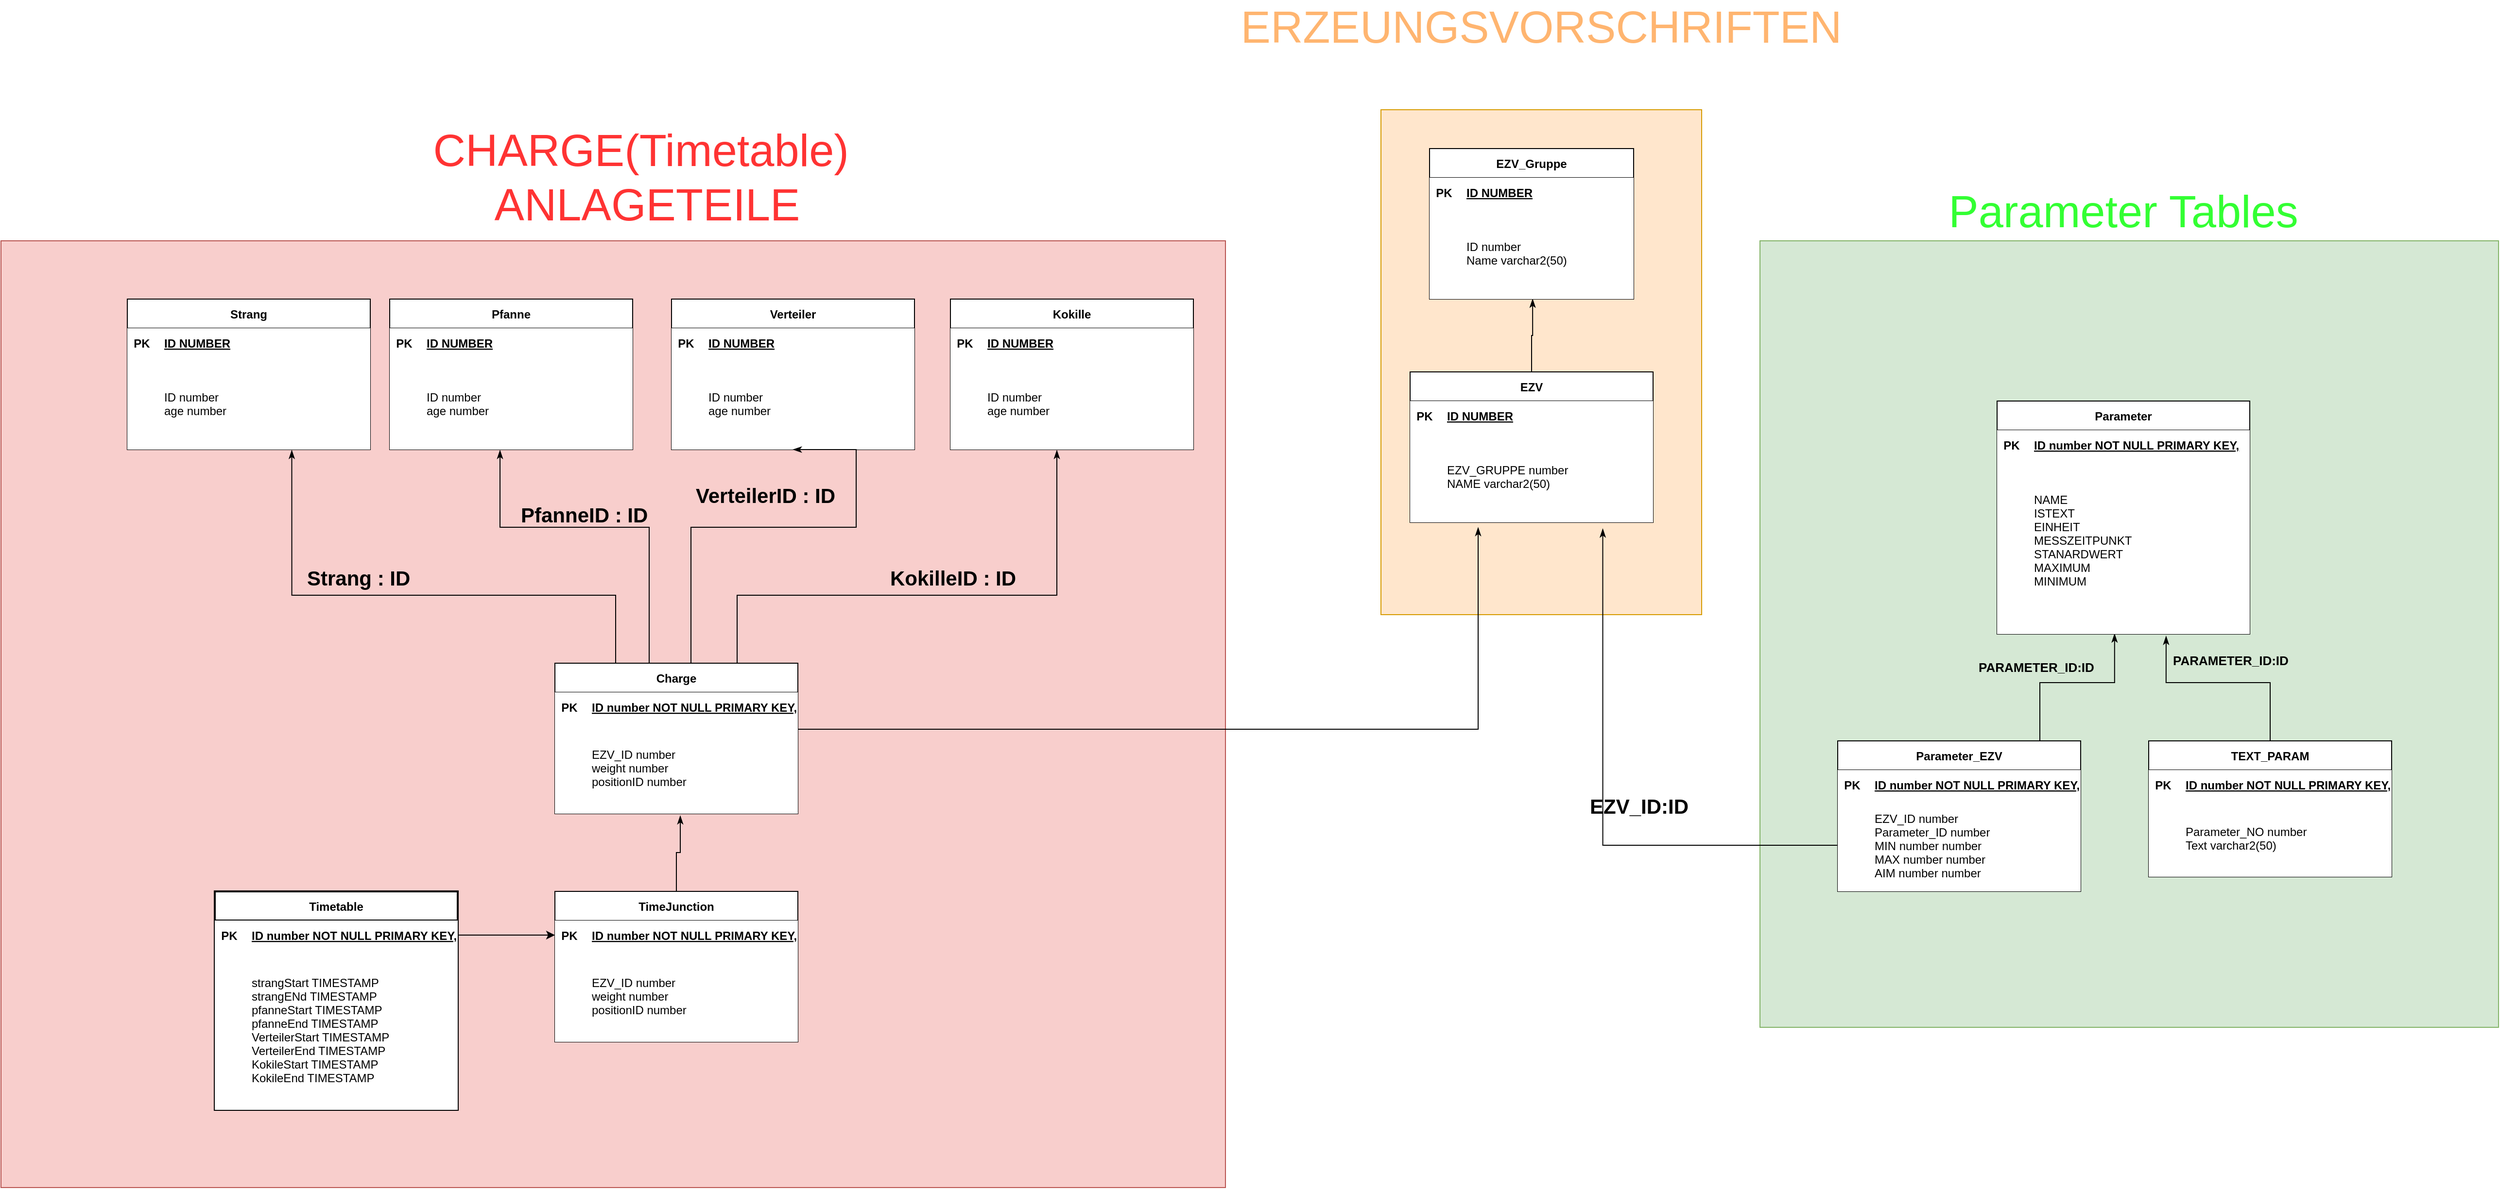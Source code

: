 <mxfile version="13.2.4" type="device"><diagram id="6zJ_AYQ3I7p9YDJe8uGd" name="Page-1"><mxGraphModel dx="4249" dy="2687" grid="1" gridSize="10" guides="1" tooltips="1" connect="1" arrows="1" fold="1" page="1" pageScale="1" pageWidth="827" pageHeight="1169" math="0" shadow="0"><root><mxCell id="0"/><mxCell id="1" parent="0"/><mxCell id="nymQCs6yoshasXCY6Ja--181" value="" style="rounded=0;whiteSpace=wrap;html=1;fillColor=#f8cecc;strokeColor=#b85450;" vertex="1" parent="1"><mxGeometry x="-1640" y="-85" width="1260" height="975" as="geometry"/></mxCell><mxCell id="nymQCs6yoshasXCY6Ja--180" value="" style="rounded=0;whiteSpace=wrap;html=1;fillColor=#ffe6cc;strokeColor=#d79b00;" vertex="1" parent="1"><mxGeometry x="-220" y="-220" width="330" height="520" as="geometry"/></mxCell><mxCell id="nymQCs6yoshasXCY6Ja--179" value="" style="rounded=0;whiteSpace=wrap;html=1;fillColor=#d5e8d4;strokeColor=#82b366;" vertex="1" parent="1"><mxGeometry x="170" y="-85" width="760" height="810" as="geometry"/></mxCell><mxCell id="nymQCs6yoshasXCY6Ja--138" style="edgeStyle=orthogonalEdgeStyle;rounded=0;orthogonalLoop=1;jettySize=auto;html=1;exitX=0.5;exitY=0;exitDx=0;exitDy=0;endArrow=classicThin;endFill=1;entryX=0.505;entryY=0.998;entryDx=0;entryDy=0;entryPerimeter=0;" edge="1" parent="1" source="nymQCs6yoshasXCY6Ja--86" target="nymQCs6yoshasXCY6Ja--127"><mxGeometry relative="1" as="geometry"><mxPoint x="-186" y="-130" as="targetPoint"/></mxGeometry></mxCell><mxCell id="nymQCs6yoshasXCY6Ja--118" style="edgeStyle=orthogonalEdgeStyle;rounded=0;orthogonalLoop=1;jettySize=auto;html=1;exitX=1;exitY=0.5;exitDx=0;exitDy=0;endArrow=classicThin;endFill=1;entryX=0.28;entryY=1.053;entryDx=0;entryDy=0;entryPerimeter=0;" edge="1" parent="1" source="nymQCs6yoshasXCY6Ja--55" target="nymQCs6yoshasXCY6Ja--90"><mxGeometry relative="1" as="geometry"><mxPoint x="-240" y="150" as="targetPoint"/><Array as="points"><mxPoint x="-120" y="418"/></Array></mxGeometry></mxCell><mxCell id="nymQCs6yoshasXCY6Ja--119" value="&lt;b&gt;&lt;font style=&quot;font-size: 21px&quot;&gt;PfanneID : ID&lt;/font&gt;&lt;/b&gt;" style="text;html=1;strokeColor=none;fillColor=none;spacing=5;spacingTop=-20;whiteSpace=wrap;overflow=hidden;rounded=0;" vertex="1" parent="1"><mxGeometry x="-1110" y="195" width="190" height="10" as="geometry"/></mxCell><mxCell id="nymQCs6yoshasXCY6Ja--120" value="&lt;b&gt;&lt;font style=&quot;font-size: 21px&quot;&gt;VerteilerID : ID&lt;/font&gt;&lt;/b&gt;" style="text;html=1;strokeColor=none;fillColor=none;spacing=5;spacingTop=-20;whiteSpace=wrap;overflow=hidden;rounded=0;" vertex="1" parent="1"><mxGeometry x="-930" y="175" width="190" height="30" as="geometry"/></mxCell><mxCell id="nymQCs6yoshasXCY6Ja--121" value="&lt;b&gt;&lt;font style=&quot;font-size: 21px&quot;&gt;KokilleID : ID&lt;/font&gt;&lt;/b&gt;" style="text;html=1;strokeColor=none;fillColor=none;spacing=5;spacingTop=-20;whiteSpace=wrap;overflow=hidden;rounded=0;" vertex="1" parent="1"><mxGeometry x="-730" y="260" width="190" height="20" as="geometry"/></mxCell><mxCell id="nymQCs6yoshasXCY6Ja--171" value="&lt;b&gt;&lt;font style=&quot;font-size: 21px&quot;&gt;EZV_ID:ID&lt;/font&gt;&lt;/b&gt;" style="text;html=1;strokeColor=none;fillColor=none;spacing=5;spacingTop=-20;whiteSpace=wrap;overflow=hidden;rounded=0;" vertex="1" parent="1"><mxGeometry x="-10" y="495" width="120" height="25" as="geometry"/></mxCell><mxCell id="nymQCs6yoshasXCY6Ja--172" value="&lt;b&gt;&lt;font style=&quot;font-size: 13px&quot;&gt;PARAMETER_ID:ID&lt;/font&gt;&lt;/b&gt;" style="text;html=1;strokeColor=none;fillColor=none;spacing=5;spacingTop=-20;whiteSpace=wrap;overflow=hidden;rounded=0;" vertex="1" parent="1"><mxGeometry x="390" y="356.5" width="190" height="20" as="geometry"/></mxCell><mxCell id="nymQCs6yoshasXCY6Ja--173" value="&lt;b&gt;&lt;font style=&quot;font-size: 13px&quot;&gt;PARAMETER_ID:ID&lt;/font&gt;&lt;/b&gt;" style="text;html=1;strokeColor=none;fillColor=none;spacing=5;spacingTop=-20;whiteSpace=wrap;overflow=hidden;rounded=0;" vertex="1" parent="1"><mxGeometry x="590" y="350" width="190" height="33" as="geometry"/></mxCell><mxCell id="nymQCs6yoshasXCY6Ja--175" style="edgeStyle=orthogonalEdgeStyle;rounded=0;orthogonalLoop=1;jettySize=auto;html=1;exitX=0.75;exitY=0;exitDx=0;exitDy=0;entryX=0.465;entryY=0.998;entryDx=0;entryDy=0;entryPerimeter=0;endArrow=classicThin;endFill=1;" edge="1" parent="1" source="nymQCs6yoshasXCY6Ja--139" target="nymQCs6yoshasXCY6Ja--151"><mxGeometry relative="1" as="geometry"><Array as="points"><mxPoint x="458" y="370"/><mxPoint x="535" y="370"/></Array></mxGeometry></mxCell><mxCell id="nymQCs6yoshasXCY6Ja--174" style="edgeStyle=orthogonalEdgeStyle;rounded=0;orthogonalLoop=1;jettySize=auto;html=1;exitX=0.5;exitY=0;exitDx=0;exitDy=0;entryX=0.669;entryY=1.011;entryDx=0;entryDy=0;entryPerimeter=0;endArrow=classicThin;endFill=1;" edge="1" parent="1" source="nymQCs6yoshasXCY6Ja--163" target="nymQCs6yoshasXCY6Ja--151"><mxGeometry relative="1" as="geometry"><Array as="points"><mxPoint x="695" y="370"/><mxPoint x="588" y="370"/></Array></mxGeometry></mxCell><mxCell id="nymQCs6yoshasXCY6Ja--163" value="TEXT_PARAM" style="shape=table;startSize=30;container=1;collapsible=1;childLayout=tableLayout;fixedRows=1;rowLines=0;fontStyle=1;align=center;resizeLast=1;" vertex="1" parent="1"><mxGeometry x="570" y="430" width="250" height="140" as="geometry"><mxRectangle x="120" y="110" width="130" height="30" as="alternateBounds"/></mxGeometry></mxCell><mxCell id="nymQCs6yoshasXCY6Ja--164" value="" style="shape=partialRectangle;collapsible=0;dropTarget=0;pointerEvents=0;fillColor=none;points=[[0,0.5],[1,0.5]];portConstraint=eastwest;top=0;left=0;right=0;bottom=1;" vertex="1" parent="nymQCs6yoshasXCY6Ja--163"><mxGeometry y="30" width="250" height="30" as="geometry"/></mxCell><mxCell id="nymQCs6yoshasXCY6Ja--165" value="PK" style="shape=partialRectangle;overflow=hidden;connectable=0;top=0;left=0;bottom=0;right=0;fontStyle=1;" vertex="1" parent="nymQCs6yoshasXCY6Ja--164"><mxGeometry width="30" height="30" as="geometry"/></mxCell><mxCell id="nymQCs6yoshasXCY6Ja--166" value="ID number NOT NULL PRIMARY KEY," style="shape=partialRectangle;overflow=hidden;connectable=0;top=0;left=0;bottom=0;right=0;align=left;spacingLeft=6;fontStyle=5;" vertex="1" parent="nymQCs6yoshasXCY6Ja--164"><mxGeometry x="30" width="220" height="30" as="geometry"/></mxCell><mxCell id="nymQCs6yoshasXCY6Ja--167" value="" style="shape=partialRectangle;collapsible=0;dropTarget=0;pointerEvents=0;fillColor=none;points=[[0,0.5],[1,0.5]];portConstraint=eastwest;top=0;left=0;right=0;bottom=0;" vertex="1" parent="nymQCs6yoshasXCY6Ja--163"><mxGeometry y="60" width="250" height="80" as="geometry"/></mxCell><mxCell id="nymQCs6yoshasXCY6Ja--168" value="" style="shape=partialRectangle;overflow=hidden;connectable=0;top=0;left=0;bottom=0;right=0;" vertex="1" parent="nymQCs6yoshasXCY6Ja--167"><mxGeometry width="30" height="80" as="geometry"/></mxCell><mxCell id="nymQCs6yoshasXCY6Ja--169" value="Parameter_NO number&#10;Text varchar2(50)" style="shape=partialRectangle;overflow=hidden;connectable=0;top=0;left=0;bottom=0;right=0;align=left;spacingLeft=6;" vertex="1" parent="nymQCs6yoshasXCY6Ja--167"><mxGeometry x="30" width="220" height="80" as="geometry"/></mxCell><mxCell id="nymQCs6yoshasXCY6Ja--139" value="Parameter_EZV" style="shape=table;startSize=30;container=1;collapsible=1;childLayout=tableLayout;fixedRows=1;rowLines=0;fontStyle=1;align=center;resizeLast=1;" vertex="1" parent="1"><mxGeometry x="250" y="430" width="250" height="155" as="geometry"><mxRectangle x="120" y="110" width="130" height="30" as="alternateBounds"/></mxGeometry></mxCell><mxCell id="nymQCs6yoshasXCY6Ja--140" value="" style="shape=partialRectangle;collapsible=0;dropTarget=0;pointerEvents=0;fillColor=none;points=[[0,0.5],[1,0.5]];portConstraint=eastwest;top=0;left=0;right=0;bottom=1;" vertex="1" parent="nymQCs6yoshasXCY6Ja--139"><mxGeometry y="30" width="250" height="30" as="geometry"/></mxCell><mxCell id="nymQCs6yoshasXCY6Ja--141" value="PK" style="shape=partialRectangle;overflow=hidden;connectable=0;top=0;left=0;bottom=0;right=0;fontStyle=1;" vertex="1" parent="nymQCs6yoshasXCY6Ja--140"><mxGeometry width="30" height="30" as="geometry"/></mxCell><mxCell id="nymQCs6yoshasXCY6Ja--142" value="ID number NOT NULL PRIMARY KEY," style="shape=partialRectangle;overflow=hidden;connectable=0;top=0;left=0;bottom=0;right=0;align=left;spacingLeft=6;fontStyle=5;" vertex="1" parent="nymQCs6yoshasXCY6Ja--140"><mxGeometry x="30" width="220" height="30" as="geometry"/></mxCell><mxCell id="nymQCs6yoshasXCY6Ja--143" value="" style="shape=partialRectangle;collapsible=0;dropTarget=0;pointerEvents=0;fillColor=none;points=[[0,0.5],[1,0.5]];portConstraint=eastwest;top=0;left=0;right=0;bottom=0;" vertex="1" parent="nymQCs6yoshasXCY6Ja--139"><mxGeometry y="60" width="250" height="95" as="geometry"/></mxCell><mxCell id="nymQCs6yoshasXCY6Ja--144" value="" style="shape=partialRectangle;overflow=hidden;connectable=0;top=0;left=0;bottom=0;right=0;" vertex="1" parent="nymQCs6yoshasXCY6Ja--143"><mxGeometry width="30" height="95" as="geometry"/></mxCell><mxCell id="nymQCs6yoshasXCY6Ja--145" value="EZV_ID number&#10;Parameter_ID number&#10;MIN number number&#10;MAX number number&#10;AIM number number" style="shape=partialRectangle;overflow=hidden;connectable=0;top=0;left=0;bottom=0;right=0;align=left;spacingLeft=6;" vertex="1" parent="nymQCs6yoshasXCY6Ja--143"><mxGeometry x="30" width="220" height="95" as="geometry"/></mxCell><mxCell id="nymQCs6yoshasXCY6Ja--177" style="edgeStyle=orthogonalEdgeStyle;rounded=0;orthogonalLoop=1;jettySize=auto;html=1;exitX=0;exitY=0.5;exitDx=0;exitDy=0;entryX=0.793;entryY=1.068;entryDx=0;entryDy=0;entryPerimeter=0;endArrow=classicThin;endFill=1;" edge="1" parent="1" source="nymQCs6yoshasXCY6Ja--143" target="nymQCs6yoshasXCY6Ja--90"><mxGeometry relative="1" as="geometry"><Array as="points"><mxPoint x="8" y="538"/></Array></mxGeometry></mxCell><mxCell id="nymQCs6yoshasXCY6Ja--147" value="Parameter" style="shape=table;startSize=30;container=1;collapsible=1;childLayout=tableLayout;fixedRows=1;rowLines=0;fontStyle=1;align=center;resizeLast=1;" vertex="1" parent="1"><mxGeometry x="414" y="80" width="260" height="240" as="geometry"/></mxCell><mxCell id="nymQCs6yoshasXCY6Ja--148" value="" style="shape=partialRectangle;collapsible=0;dropTarget=0;pointerEvents=0;fillColor=none;points=[[0,0.5],[1,0.5]];portConstraint=eastwest;top=0;left=0;right=0;bottom=1;" vertex="1" parent="nymQCs6yoshasXCY6Ja--147"><mxGeometry y="30" width="260" height="30" as="geometry"/></mxCell><mxCell id="nymQCs6yoshasXCY6Ja--149" value="PK" style="shape=partialRectangle;overflow=hidden;connectable=0;top=0;left=0;bottom=0;right=0;fontStyle=1;" vertex="1" parent="nymQCs6yoshasXCY6Ja--148"><mxGeometry width="30" height="30" as="geometry"/></mxCell><mxCell id="nymQCs6yoshasXCY6Ja--150" value="ID number NOT NULL PRIMARY KEY, " style="shape=partialRectangle;overflow=hidden;connectable=0;top=0;left=0;bottom=0;right=0;align=left;spacingLeft=6;fontStyle=5;" vertex="1" parent="nymQCs6yoshasXCY6Ja--148"><mxGeometry x="30" width="230" height="30" as="geometry"/></mxCell><mxCell id="nymQCs6yoshasXCY6Ja--151" value="" style="shape=partialRectangle;collapsible=0;dropTarget=0;pointerEvents=0;fillColor=none;points=[[0,0.5],[1,0.5]];portConstraint=eastwest;top=0;left=0;right=0;bottom=0;" vertex="1" parent="nymQCs6yoshasXCY6Ja--147"><mxGeometry y="60" width="260" height="180" as="geometry"/></mxCell><mxCell id="nymQCs6yoshasXCY6Ja--152" value="" style="shape=partialRectangle;overflow=hidden;connectable=0;top=0;left=0;bottom=0;right=0;" vertex="1" parent="nymQCs6yoshasXCY6Ja--151"><mxGeometry width="30" height="180" as="geometry"/></mxCell><mxCell id="nymQCs6yoshasXCY6Ja--153" value="NAME&#10;ISTEXT&#10;EINHEIT&#10;MESSZEITPUNKT&#10;STANARDWERT&#10;MAXIMUM&#10;MINIMUM&#10;" style="shape=partialRectangle;overflow=hidden;connectable=0;top=0;left=0;bottom=0;right=0;align=left;spacingLeft=6;" vertex="1" parent="nymQCs6yoshasXCY6Ja--151"><mxGeometry x="30" width="230" height="180" as="geometry"/></mxCell><mxCell id="nymQCs6yoshasXCY6Ja--86" value="EZV" style="shape=table;startSize=30;container=1;collapsible=1;childLayout=tableLayout;fixedRows=1;rowLines=0;fontStyle=1;align=center;resizeLast=1;" vertex="1" parent="1"><mxGeometry x="-190" y="50" width="250" height="155" as="geometry"><mxRectangle x="120" y="110" width="130" height="30" as="alternateBounds"/></mxGeometry></mxCell><mxCell id="nymQCs6yoshasXCY6Ja--87" value="" style="shape=partialRectangle;collapsible=0;dropTarget=0;pointerEvents=0;fillColor=none;points=[[0,0.5],[1,0.5]];portConstraint=eastwest;top=0;left=0;right=0;bottom=1;" vertex="1" parent="nymQCs6yoshasXCY6Ja--86"><mxGeometry y="30" width="250" height="30" as="geometry"/></mxCell><mxCell id="nymQCs6yoshasXCY6Ja--88" value="PK" style="shape=partialRectangle;overflow=hidden;connectable=0;top=0;left=0;bottom=0;right=0;fontStyle=1;" vertex="1" parent="nymQCs6yoshasXCY6Ja--87"><mxGeometry width="30" height="30" as="geometry"/></mxCell><mxCell id="nymQCs6yoshasXCY6Ja--89" value="ID NUMBER" style="shape=partialRectangle;overflow=hidden;connectable=0;top=0;left=0;bottom=0;right=0;align=left;spacingLeft=6;fontStyle=5;" vertex="1" parent="nymQCs6yoshasXCY6Ja--87"><mxGeometry x="30" width="220" height="30" as="geometry"/></mxCell><mxCell id="nymQCs6yoshasXCY6Ja--90" value="" style="shape=partialRectangle;collapsible=0;dropTarget=0;pointerEvents=0;fillColor=none;points=[[0,0.5],[1,0.5]];portConstraint=eastwest;top=0;left=0;right=0;bottom=0;" vertex="1" parent="nymQCs6yoshasXCY6Ja--86"><mxGeometry y="60" width="250" height="95" as="geometry"/></mxCell><mxCell id="nymQCs6yoshasXCY6Ja--91" value="" style="shape=partialRectangle;overflow=hidden;connectable=0;top=0;left=0;bottom=0;right=0;" vertex="1" parent="nymQCs6yoshasXCY6Ja--90"><mxGeometry width="30" height="95" as="geometry"/></mxCell><mxCell id="nymQCs6yoshasXCY6Ja--92" value="EZV_GRUPPE number&#10;NAME varchar2(50)" style="shape=partialRectangle;overflow=hidden;connectable=0;top=0;left=0;bottom=0;right=0;align=left;spacingLeft=6;" vertex="1" parent="nymQCs6yoshasXCY6Ja--90"><mxGeometry x="30" width="220" height="95" as="geometry"/></mxCell><mxCell id="nymQCs6yoshasXCY6Ja--123" value="EZV_Gruppe" style="shape=table;startSize=30;container=1;collapsible=1;childLayout=tableLayout;fixedRows=1;rowLines=0;fontStyle=1;align=center;resizeLast=1;" vertex="1" parent="1"><mxGeometry x="-170" y="-180" width="210" height="155" as="geometry"><mxRectangle x="120" y="110" width="130" height="30" as="alternateBounds"/></mxGeometry></mxCell><mxCell id="nymQCs6yoshasXCY6Ja--124" value="" style="shape=partialRectangle;collapsible=0;dropTarget=0;pointerEvents=0;fillColor=none;points=[[0,0.5],[1,0.5]];portConstraint=eastwest;top=0;left=0;right=0;bottom=1;" vertex="1" parent="nymQCs6yoshasXCY6Ja--123"><mxGeometry y="30" width="210" height="30" as="geometry"/></mxCell><mxCell id="nymQCs6yoshasXCY6Ja--125" value="PK" style="shape=partialRectangle;overflow=hidden;connectable=0;top=0;left=0;bottom=0;right=0;fontStyle=1;" vertex="1" parent="nymQCs6yoshasXCY6Ja--124"><mxGeometry width="30" height="30" as="geometry"/></mxCell><mxCell id="nymQCs6yoshasXCY6Ja--126" value="ID NUMBER" style="shape=partialRectangle;overflow=hidden;connectable=0;top=0;left=0;bottom=0;right=0;align=left;spacingLeft=6;fontStyle=5;" vertex="1" parent="nymQCs6yoshasXCY6Ja--124"><mxGeometry x="30" width="180" height="30" as="geometry"/></mxCell><mxCell id="nymQCs6yoshasXCY6Ja--127" value="" style="shape=partialRectangle;collapsible=0;dropTarget=0;pointerEvents=0;fillColor=none;points=[[0,0.5],[1,0.5]];portConstraint=eastwest;top=0;left=0;right=0;bottom=0;" vertex="1" parent="nymQCs6yoshasXCY6Ja--123"><mxGeometry y="60" width="210" height="95" as="geometry"/></mxCell><mxCell id="nymQCs6yoshasXCY6Ja--128" value="" style="shape=partialRectangle;overflow=hidden;connectable=0;top=0;left=0;bottom=0;right=0;" vertex="1" parent="nymQCs6yoshasXCY6Ja--127"><mxGeometry width="30" height="95" as="geometry"/></mxCell><mxCell id="nymQCs6yoshasXCY6Ja--129" value="ID number&#10;Name varchar2(50)" style="shape=partialRectangle;overflow=hidden;connectable=0;top=0;left=0;bottom=0;right=0;align=left;spacingLeft=6;" vertex="1" parent="nymQCs6yoshasXCY6Ja--127"><mxGeometry x="30" width="180" height="95" as="geometry"/></mxCell><mxCell id="nymQCs6yoshasXCY6Ja--182" value="&lt;font style=&quot;font-size: 46px&quot;&gt;&lt;font color=&quot;#ff3333&quot; style=&quot;font-size: 46px&quot;&gt;CHARGE(Timetable)&amp;nbsp;&lt;br&gt;ANLAGETEILE&lt;/font&gt;&lt;br&gt;&lt;/font&gt;" style="text;html=1;strokeColor=none;fillColor=none;align=center;verticalAlign=middle;whiteSpace=wrap;rounded=0;" vertex="1" parent="1"><mxGeometry x="-1180" y="-160" width="410" height="20" as="geometry"/></mxCell><mxCell id="nymQCs6yoshasXCY6Ja--184" value="&lt;font style=&quot;font-size: 46px&quot;&gt;&lt;font color=&quot;#ffb570&quot;&gt;ERZEUNGSVORSCHRIFTEN&lt;/font&gt;&lt;br&gt;&lt;/font&gt;" style="text;html=1;strokeColor=none;fillColor=none;align=center;verticalAlign=middle;whiteSpace=wrap;rounded=0;" vertex="1" parent="1"><mxGeometry x="-260" y="-310" width="410" height="10" as="geometry"/></mxCell><mxCell id="nymQCs6yoshasXCY6Ja--190" value="&lt;font style=&quot;font-size: 46px&quot;&gt;&lt;font color=&quot;#33ff33&quot;&gt;Parameter Tables&lt;/font&gt;&lt;br&gt;&lt;/font&gt;" style="text;html=1;strokeColor=none;fillColor=none;align=center;verticalAlign=middle;whiteSpace=wrap;rounded=0;" vertex="1" parent="1"><mxGeometry x="339" y="-120" width="410" height="10" as="geometry"/></mxCell><mxCell id="nymQCs6yoshasXCY6Ja--107" value="Pfanne" style="shape=table;startSize=30;container=1;collapsible=1;childLayout=tableLayout;fixedRows=1;rowLines=0;fontStyle=1;align=center;resizeLast=1;" vertex="1" parent="1"><mxGeometry x="-1240" y="-25" width="250" height="155" as="geometry"><mxRectangle x="120" y="110" width="130" height="30" as="alternateBounds"/></mxGeometry></mxCell><mxCell id="nymQCs6yoshasXCY6Ja--108" value="" style="shape=partialRectangle;collapsible=0;dropTarget=0;pointerEvents=0;fillColor=none;points=[[0,0.5],[1,0.5]];portConstraint=eastwest;top=0;left=0;right=0;bottom=1;" vertex="1" parent="nymQCs6yoshasXCY6Ja--107"><mxGeometry y="30" width="250" height="30" as="geometry"/></mxCell><mxCell id="nymQCs6yoshasXCY6Ja--109" value="PK" style="shape=partialRectangle;overflow=hidden;connectable=0;top=0;left=0;bottom=0;right=0;fontStyle=1;" vertex="1" parent="nymQCs6yoshasXCY6Ja--108"><mxGeometry width="30" height="30" as="geometry"/></mxCell><mxCell id="nymQCs6yoshasXCY6Ja--110" value="ID NUMBER" style="shape=partialRectangle;overflow=hidden;connectable=0;top=0;left=0;bottom=0;right=0;align=left;spacingLeft=6;fontStyle=5;" vertex="1" parent="nymQCs6yoshasXCY6Ja--108"><mxGeometry x="30" width="220" height="30" as="geometry"/></mxCell><mxCell id="nymQCs6yoshasXCY6Ja--111" value="" style="shape=partialRectangle;collapsible=0;dropTarget=0;pointerEvents=0;fillColor=none;points=[[0,0.5],[1,0.5]];portConstraint=eastwest;top=0;left=0;right=0;bottom=0;" vertex="1" parent="nymQCs6yoshasXCY6Ja--107"><mxGeometry y="60" width="250" height="95" as="geometry"/></mxCell><mxCell id="nymQCs6yoshasXCY6Ja--112" value="" style="shape=partialRectangle;overflow=hidden;connectable=0;top=0;left=0;bottom=0;right=0;" vertex="1" parent="nymQCs6yoshasXCY6Ja--111"><mxGeometry width="30" height="95" as="geometry"/></mxCell><mxCell id="nymQCs6yoshasXCY6Ja--113" value="ID number&#10;age number" style="shape=partialRectangle;overflow=hidden;connectable=0;top=0;left=0;bottom=0;right=0;align=left;spacingLeft=6;" vertex="1" parent="nymQCs6yoshasXCY6Ja--111"><mxGeometry x="30" width="220" height="95" as="geometry"/></mxCell><mxCell id="nymQCs6yoshasXCY6Ja--100" value="Verteiler" style="shape=table;startSize=30;container=1;collapsible=1;childLayout=tableLayout;fixedRows=1;rowLines=0;fontStyle=1;align=center;resizeLast=1;" vertex="1" parent="1"><mxGeometry x="-950" y="-25" width="250" height="155" as="geometry"><mxRectangle x="120" y="110" width="130" height="30" as="alternateBounds"/></mxGeometry></mxCell><mxCell id="nymQCs6yoshasXCY6Ja--101" value="" style="shape=partialRectangle;collapsible=0;dropTarget=0;pointerEvents=0;fillColor=none;points=[[0,0.5],[1,0.5]];portConstraint=eastwest;top=0;left=0;right=0;bottom=1;" vertex="1" parent="nymQCs6yoshasXCY6Ja--100"><mxGeometry y="30" width="250" height="30" as="geometry"/></mxCell><mxCell id="nymQCs6yoshasXCY6Ja--102" value="PK" style="shape=partialRectangle;overflow=hidden;connectable=0;top=0;left=0;bottom=0;right=0;fontStyle=1;" vertex="1" parent="nymQCs6yoshasXCY6Ja--101"><mxGeometry width="30" height="30" as="geometry"/></mxCell><mxCell id="nymQCs6yoshasXCY6Ja--103" value="ID NUMBER" style="shape=partialRectangle;overflow=hidden;connectable=0;top=0;left=0;bottom=0;right=0;align=left;spacingLeft=6;fontStyle=5;" vertex="1" parent="nymQCs6yoshasXCY6Ja--101"><mxGeometry x="30" width="220" height="30" as="geometry"/></mxCell><mxCell id="nymQCs6yoshasXCY6Ja--104" value="" style="shape=partialRectangle;collapsible=0;dropTarget=0;pointerEvents=0;fillColor=none;points=[[0,0.5],[1,0.5]];portConstraint=eastwest;top=0;left=0;right=0;bottom=0;" vertex="1" parent="nymQCs6yoshasXCY6Ja--100"><mxGeometry y="60" width="250" height="95" as="geometry"/></mxCell><mxCell id="nymQCs6yoshasXCY6Ja--105" value="" style="shape=partialRectangle;overflow=hidden;connectable=0;top=0;left=0;bottom=0;right=0;" vertex="1" parent="nymQCs6yoshasXCY6Ja--104"><mxGeometry width="30" height="95" as="geometry"/></mxCell><mxCell id="nymQCs6yoshasXCY6Ja--106" value="ID number&#10;age number" style="shape=partialRectangle;overflow=hidden;connectable=0;top=0;left=0;bottom=0;right=0;align=left;spacingLeft=6;" vertex="1" parent="nymQCs6yoshasXCY6Ja--104"><mxGeometry x="30" width="220" height="95" as="geometry"/></mxCell><mxCell id="nymQCs6yoshasXCY6Ja--93" value="Kokille" style="shape=table;startSize=30;container=1;collapsible=1;childLayout=tableLayout;fixedRows=1;rowLines=0;fontStyle=1;align=center;resizeLast=1;" vertex="1" parent="1"><mxGeometry x="-663" y="-25" width="250" height="155" as="geometry"><mxRectangle x="120" y="110" width="130" height="30" as="alternateBounds"/></mxGeometry></mxCell><mxCell id="nymQCs6yoshasXCY6Ja--94" value="" style="shape=partialRectangle;collapsible=0;dropTarget=0;pointerEvents=0;fillColor=none;points=[[0,0.5],[1,0.5]];portConstraint=eastwest;top=0;left=0;right=0;bottom=1;" vertex="1" parent="nymQCs6yoshasXCY6Ja--93"><mxGeometry y="30" width="250" height="30" as="geometry"/></mxCell><mxCell id="nymQCs6yoshasXCY6Ja--95" value="PK" style="shape=partialRectangle;overflow=hidden;connectable=0;top=0;left=0;bottom=0;right=0;fontStyle=1;" vertex="1" parent="nymQCs6yoshasXCY6Ja--94"><mxGeometry width="30" height="30" as="geometry"/></mxCell><mxCell id="nymQCs6yoshasXCY6Ja--96" value="ID NUMBER" style="shape=partialRectangle;overflow=hidden;connectable=0;top=0;left=0;bottom=0;right=0;align=left;spacingLeft=6;fontStyle=5;" vertex="1" parent="nymQCs6yoshasXCY6Ja--94"><mxGeometry x="30" width="220" height="30" as="geometry"/></mxCell><mxCell id="nymQCs6yoshasXCY6Ja--97" value="" style="shape=partialRectangle;collapsible=0;dropTarget=0;pointerEvents=0;fillColor=none;points=[[0,0.5],[1,0.5]];portConstraint=eastwest;top=0;left=0;right=0;bottom=0;" vertex="1" parent="nymQCs6yoshasXCY6Ja--93"><mxGeometry y="60" width="250" height="95" as="geometry"/></mxCell><mxCell id="nymQCs6yoshasXCY6Ja--98" value="" style="shape=partialRectangle;overflow=hidden;connectable=0;top=0;left=0;bottom=0;right=0;" vertex="1" parent="nymQCs6yoshasXCY6Ja--97"><mxGeometry width="30" height="95" as="geometry"/></mxCell><mxCell id="nymQCs6yoshasXCY6Ja--99" value="ID number&#10;age number" style="shape=partialRectangle;overflow=hidden;connectable=0;top=0;left=0;bottom=0;right=0;align=left;spacingLeft=6;" vertex="1" parent="nymQCs6yoshasXCY6Ja--97"><mxGeometry x="30" width="220" height="95" as="geometry"/></mxCell><mxCell id="nymQCs6yoshasXCY6Ja--201" value="Strang" style="shape=table;startSize=30;container=1;collapsible=1;childLayout=tableLayout;fixedRows=1;rowLines=0;fontStyle=1;align=center;resizeLast=1;" vertex="1" parent="1"><mxGeometry x="-1510" y="-25" width="250" height="155" as="geometry"><mxRectangle x="120" y="110" width="130" height="30" as="alternateBounds"/></mxGeometry></mxCell><mxCell id="nymQCs6yoshasXCY6Ja--202" value="" style="shape=partialRectangle;collapsible=0;dropTarget=0;pointerEvents=0;fillColor=none;points=[[0,0.5],[1,0.5]];portConstraint=eastwest;top=0;left=0;right=0;bottom=1;" vertex="1" parent="nymQCs6yoshasXCY6Ja--201"><mxGeometry y="30" width="250" height="30" as="geometry"/></mxCell><mxCell id="nymQCs6yoshasXCY6Ja--203" value="PK" style="shape=partialRectangle;overflow=hidden;connectable=0;top=0;left=0;bottom=0;right=0;fontStyle=1;" vertex="1" parent="nymQCs6yoshasXCY6Ja--202"><mxGeometry width="30" height="30" as="geometry"/></mxCell><mxCell id="nymQCs6yoshasXCY6Ja--204" value="ID NUMBER" style="shape=partialRectangle;overflow=hidden;connectable=0;top=0;left=0;bottom=0;right=0;align=left;spacingLeft=6;fontStyle=5;" vertex="1" parent="nymQCs6yoshasXCY6Ja--202"><mxGeometry x="30" width="220" height="30" as="geometry"/></mxCell><mxCell id="nymQCs6yoshasXCY6Ja--205" value="" style="shape=partialRectangle;collapsible=0;dropTarget=0;pointerEvents=0;fillColor=none;points=[[0,0.5],[1,0.5]];portConstraint=eastwest;top=0;left=0;right=0;bottom=0;" vertex="1" parent="nymQCs6yoshasXCY6Ja--201"><mxGeometry y="60" width="250" height="95" as="geometry"/></mxCell><mxCell id="nymQCs6yoshasXCY6Ja--206" value="" style="shape=partialRectangle;overflow=hidden;connectable=0;top=0;left=0;bottom=0;right=0;" vertex="1" parent="nymQCs6yoshasXCY6Ja--205"><mxGeometry width="30" height="95" as="geometry"/></mxCell><mxCell id="nymQCs6yoshasXCY6Ja--207" value="ID number&#10;age number" style="shape=partialRectangle;overflow=hidden;connectable=0;top=0;left=0;bottom=0;right=0;align=left;spacingLeft=6;" vertex="1" parent="nymQCs6yoshasXCY6Ja--205"><mxGeometry x="30" width="220" height="95" as="geometry"/></mxCell><mxCell id="nymQCs6yoshasXCY6Ja--228" value="" style="endArrow=classic;html=1;exitX=1;exitY=0.5;exitDx=0;exitDy=0;entryX=0;entryY=0.5;entryDx=0;entryDy=0;" edge="1" parent="1" source="nymQCs6yoshasXCY6Ja--209" target="nymQCs6yoshasXCY6Ja--219"><mxGeometry width="50" height="50" relative="1" as="geometry"><mxPoint x="-1040" y="560" as="sourcePoint"/><mxPoint x="-990" y="510" as="targetPoint"/></mxGeometry></mxCell><mxCell id="nymQCs6yoshasXCY6Ja--244" style="edgeStyle=orthogonalEdgeStyle;rounded=0;orthogonalLoop=1;jettySize=auto;html=1;exitX=0.25;exitY=0;exitDx=0;exitDy=0;entryX=0.677;entryY=1.006;entryDx=0;entryDy=0;entryPerimeter=0;endArrow=classicThin;endFill=1;" edge="1" parent="1" source="nymQCs6yoshasXCY6Ja--51" target="nymQCs6yoshasXCY6Ja--205"><mxGeometry relative="1" as="geometry"><Array as="points"><mxPoint x="-1008" y="280"/><mxPoint x="-1341" y="280"/></Array></mxGeometry></mxCell><mxCell id="nymQCs6yoshasXCY6Ja--245" style="edgeStyle=orthogonalEdgeStyle;rounded=0;orthogonalLoop=1;jettySize=auto;html=1;exitX=0.388;exitY=0.001;exitDx=0;exitDy=0;entryX=0.454;entryY=1.006;entryDx=0;entryDy=0;entryPerimeter=0;endArrow=classicThin;endFill=1;exitPerimeter=0;" edge="1" parent="1" source="nymQCs6yoshasXCY6Ja--51" target="nymQCs6yoshasXCY6Ja--111"><mxGeometry relative="1" as="geometry"><Array as="points"><mxPoint x="-973" y="210"/><mxPoint x="-1126" y="210"/></Array></mxGeometry></mxCell><mxCell id="nymQCs6yoshasXCY6Ja--249" style="edgeStyle=orthogonalEdgeStyle;rounded=0;orthogonalLoop=1;jettySize=auto;html=1;exitX=0.5;exitY=0;exitDx=0;exitDy=0;entryX=0.5;entryY=1;entryDx=0;entryDy=0;endArrow=classicThin;endFill=1;" edge="1" parent="1" source="nymQCs6yoshasXCY6Ja--51" target="nymQCs6yoshasXCY6Ja--100"><mxGeometry relative="1" as="geometry"><Array as="points"><mxPoint x="-930" y="350"/><mxPoint x="-930" y="210"/><mxPoint x="-760" y="210"/><mxPoint x="-760" y="130"/></Array></mxGeometry></mxCell><mxCell id="nymQCs6yoshasXCY6Ja--51" value="Charge" style="shape=table;startSize=30;container=1;collapsible=1;childLayout=tableLayout;fixedRows=1;rowLines=0;fontStyle=1;align=center;resizeLast=1;" vertex="1" parent="1"><mxGeometry x="-1070" y="350" width="250" height="155" as="geometry"><mxRectangle x="120" y="110" width="130" height="30" as="alternateBounds"/></mxGeometry></mxCell><mxCell id="nymQCs6yoshasXCY6Ja--52" value="" style="shape=partialRectangle;collapsible=0;dropTarget=0;pointerEvents=0;fillColor=none;points=[[0,0.5],[1,0.5]];portConstraint=eastwest;top=0;left=0;right=0;bottom=1;" vertex="1" parent="nymQCs6yoshasXCY6Ja--51"><mxGeometry y="30" width="250" height="30" as="geometry"/></mxCell><mxCell id="nymQCs6yoshasXCY6Ja--53" value="PK" style="shape=partialRectangle;overflow=hidden;connectable=0;top=0;left=0;bottom=0;right=0;fontStyle=1;" vertex="1" parent="nymQCs6yoshasXCY6Ja--52"><mxGeometry width="30" height="30" as="geometry"/></mxCell><mxCell id="nymQCs6yoshasXCY6Ja--54" value="ID number NOT NULL PRIMARY KEY," style="shape=partialRectangle;overflow=hidden;connectable=0;top=0;left=0;bottom=0;right=0;align=left;spacingLeft=6;fontStyle=5;" vertex="1" parent="nymQCs6yoshasXCY6Ja--52"><mxGeometry x="30" width="220" height="30" as="geometry"/></mxCell><mxCell id="nymQCs6yoshasXCY6Ja--55" value="" style="shape=partialRectangle;collapsible=0;dropTarget=0;pointerEvents=0;fillColor=none;points=[[0,0.5],[1,0.5]];portConstraint=eastwest;top=0;left=0;right=0;bottom=0;" vertex="1" parent="nymQCs6yoshasXCY6Ja--51"><mxGeometry y="60" width="250" height="95" as="geometry"/></mxCell><mxCell id="nymQCs6yoshasXCY6Ja--56" value="" style="shape=partialRectangle;overflow=hidden;connectable=0;top=0;left=0;bottom=0;right=0;" vertex="1" parent="nymQCs6yoshasXCY6Ja--55"><mxGeometry width="30" height="95" as="geometry"/></mxCell><mxCell id="nymQCs6yoshasXCY6Ja--57" value="EZV_ID number&#10;weight number&#10;positionID number" style="shape=partialRectangle;overflow=hidden;connectable=0;top=0;left=0;bottom=0;right=0;align=left;spacingLeft=6;" vertex="1" parent="nymQCs6yoshasXCY6Ja--55"><mxGeometry x="30" width="220" height="95" as="geometry"/></mxCell><mxCell id="nymQCs6yoshasXCY6Ja--252" style="edgeStyle=orthogonalEdgeStyle;rounded=0;orthogonalLoop=1;jettySize=auto;html=1;exitX=0.5;exitY=0;exitDx=0;exitDy=0;entryX=0.516;entryY=1.02;entryDx=0;entryDy=0;entryPerimeter=0;endArrow=classicThin;endFill=1;" edge="1" parent="1" source="nymQCs6yoshasXCY6Ja--218" target="nymQCs6yoshasXCY6Ja--55"><mxGeometry relative="1" as="geometry"><Array as="points"><mxPoint x="-945" y="545"/><mxPoint x="-941" y="545"/></Array></mxGeometry></mxCell><mxCell id="nymQCs6yoshasXCY6Ja--218" value="TimeJunction" style="shape=table;startSize=30;container=1;collapsible=1;childLayout=tableLayout;fixedRows=1;rowLines=0;fontStyle=1;align=center;resizeLast=1;" vertex="1" parent="1"><mxGeometry x="-1070" y="585" width="250" height="155" as="geometry"><mxRectangle x="120" y="110" width="130" height="30" as="alternateBounds"/></mxGeometry></mxCell><mxCell id="nymQCs6yoshasXCY6Ja--219" value="" style="shape=partialRectangle;collapsible=0;dropTarget=0;pointerEvents=0;fillColor=none;points=[[0,0.5],[1,0.5]];portConstraint=eastwest;top=0;left=0;right=0;bottom=1;" vertex="1" parent="nymQCs6yoshasXCY6Ja--218"><mxGeometry y="30" width="250" height="30" as="geometry"/></mxCell><mxCell id="nymQCs6yoshasXCY6Ja--220" value="PK" style="shape=partialRectangle;overflow=hidden;connectable=0;top=0;left=0;bottom=0;right=0;fontStyle=1;" vertex="1" parent="nymQCs6yoshasXCY6Ja--219"><mxGeometry width="30" height="30" as="geometry"/></mxCell><mxCell id="nymQCs6yoshasXCY6Ja--221" value="ID number NOT NULL PRIMARY KEY," style="shape=partialRectangle;overflow=hidden;connectable=0;top=0;left=0;bottom=0;right=0;align=left;spacingLeft=6;fontStyle=5;" vertex="1" parent="nymQCs6yoshasXCY6Ja--219"><mxGeometry x="30" width="220" height="30" as="geometry"/></mxCell><mxCell id="nymQCs6yoshasXCY6Ja--222" value="" style="shape=partialRectangle;collapsible=0;dropTarget=0;pointerEvents=0;fillColor=none;points=[[0,0.5],[1,0.5]];portConstraint=eastwest;top=0;left=0;right=0;bottom=0;" vertex="1" parent="nymQCs6yoshasXCY6Ja--218"><mxGeometry y="60" width="250" height="95" as="geometry"/></mxCell><mxCell id="nymQCs6yoshasXCY6Ja--223" value="" style="shape=partialRectangle;overflow=hidden;connectable=0;top=0;left=0;bottom=0;right=0;" vertex="1" parent="nymQCs6yoshasXCY6Ja--222"><mxGeometry width="30" height="95" as="geometry"/></mxCell><mxCell id="nymQCs6yoshasXCY6Ja--224" value="EZV_ID number&#10;weight number&#10;positionID number" style="shape=partialRectangle;overflow=hidden;connectable=0;top=0;left=0;bottom=0;right=0;align=left;spacingLeft=6;" vertex="1" parent="nymQCs6yoshasXCY6Ja--222"><mxGeometry x="30" width="220" height="95" as="geometry"/></mxCell><mxCell id="nymQCs6yoshasXCY6Ja--248" style="edgeStyle=orthogonalEdgeStyle;rounded=0;orthogonalLoop=1;jettySize=auto;html=1;exitX=0.75;exitY=0;exitDx=0;exitDy=0;entryX=0.438;entryY=1.006;entryDx=0;entryDy=0;entryPerimeter=0;endArrow=classicThin;endFill=1;" edge="1" parent="1" source="nymQCs6yoshasXCY6Ja--51" target="nymQCs6yoshasXCY6Ja--97"><mxGeometry relative="1" as="geometry"><mxPoint x="-997.5" y="360" as="sourcePoint"/><mxPoint x="-1330.75" y="140.57" as="targetPoint"/><Array as="points"><mxPoint x="-883" y="280"/><mxPoint x="-553" y="280"/></Array></mxGeometry></mxCell><mxCell id="nymQCs6yoshasXCY6Ja--251" value="&lt;b&gt;&lt;font style=&quot;font-size: 21px&quot;&gt;Strang : ID&lt;/font&gt;&lt;/b&gt;" style="text;html=1;strokeColor=none;fillColor=none;spacing=5;spacingTop=-20;whiteSpace=wrap;overflow=hidden;rounded=0;" vertex="1" parent="1"><mxGeometry x="-1330" y="260" width="190" height="20" as="geometry"/></mxCell><mxCell id="nymQCs6yoshasXCY6Ja--208" value="Timetable" style="shape=table;startSize=30;container=1;collapsible=1;childLayout=tableLayout;fixedRows=1;rowLines=0;fontStyle=1;align=center;resizeLast=1;strokeWidth=2;" vertex="1" parent="1"><mxGeometry x="-1420" y="585" width="250" height="225" as="geometry"><mxRectangle x="120" y="110" width="130" height="30" as="alternateBounds"/></mxGeometry></mxCell><mxCell id="nymQCs6yoshasXCY6Ja--209" value="" style="shape=partialRectangle;collapsible=0;dropTarget=0;pointerEvents=0;fillColor=none;points=[[0,0.5],[1,0.5]];portConstraint=eastwest;top=0;left=0;right=0;bottom=1;" vertex="1" parent="nymQCs6yoshasXCY6Ja--208"><mxGeometry y="30" width="250" height="30" as="geometry"/></mxCell><mxCell id="nymQCs6yoshasXCY6Ja--210" value="PK" style="shape=partialRectangle;overflow=hidden;connectable=0;top=0;left=0;bottom=0;right=0;fontStyle=1;" vertex="1" parent="nymQCs6yoshasXCY6Ja--209"><mxGeometry width="30" height="30" as="geometry"/></mxCell><mxCell id="nymQCs6yoshasXCY6Ja--211" value="ID number NOT NULL PRIMARY KEY," style="shape=partialRectangle;overflow=hidden;connectable=0;top=0;left=0;bottom=0;right=0;align=left;spacingLeft=6;fontStyle=5;" vertex="1" parent="nymQCs6yoshasXCY6Ja--209"><mxGeometry x="30" width="220" height="30" as="geometry"/></mxCell><mxCell id="nymQCs6yoshasXCY6Ja--212" value="" style="shape=partialRectangle;collapsible=0;dropTarget=0;pointerEvents=0;fillColor=none;points=[[0,0.5],[1,0.5]];portConstraint=eastwest;top=0;left=0;right=0;bottom=0;" vertex="1" parent="nymQCs6yoshasXCY6Ja--208"><mxGeometry y="60" width="250" height="165" as="geometry"/></mxCell><mxCell id="nymQCs6yoshasXCY6Ja--213" value="" style="shape=partialRectangle;overflow=hidden;connectable=0;top=0;left=0;bottom=0;right=0;" vertex="1" parent="nymQCs6yoshasXCY6Ja--212"><mxGeometry width="30" height="165" as="geometry"/></mxCell><mxCell id="nymQCs6yoshasXCY6Ja--214" value="strangStart TIMESTAMP&#10;strangENd TIMESTAMP&#10;pfanneStart TIMESTAMP&#10;pfanneEnd TIMESTAMP&#10;VerteilerStart TIMESTAMP&#10;VerteilerEnd TIMESTAMP&#10;KokileStart TIMESTAMP&#10;KokileEnd TIMESTAMP" style="shape=partialRectangle;overflow=hidden;connectable=0;top=0;left=0;bottom=0;right=0;align=left;spacingLeft=6;" vertex="1" parent="nymQCs6yoshasXCY6Ja--212"><mxGeometry x="30" width="220" height="165" as="geometry"/></mxCell></root></mxGraphModel></diagram></mxfile>